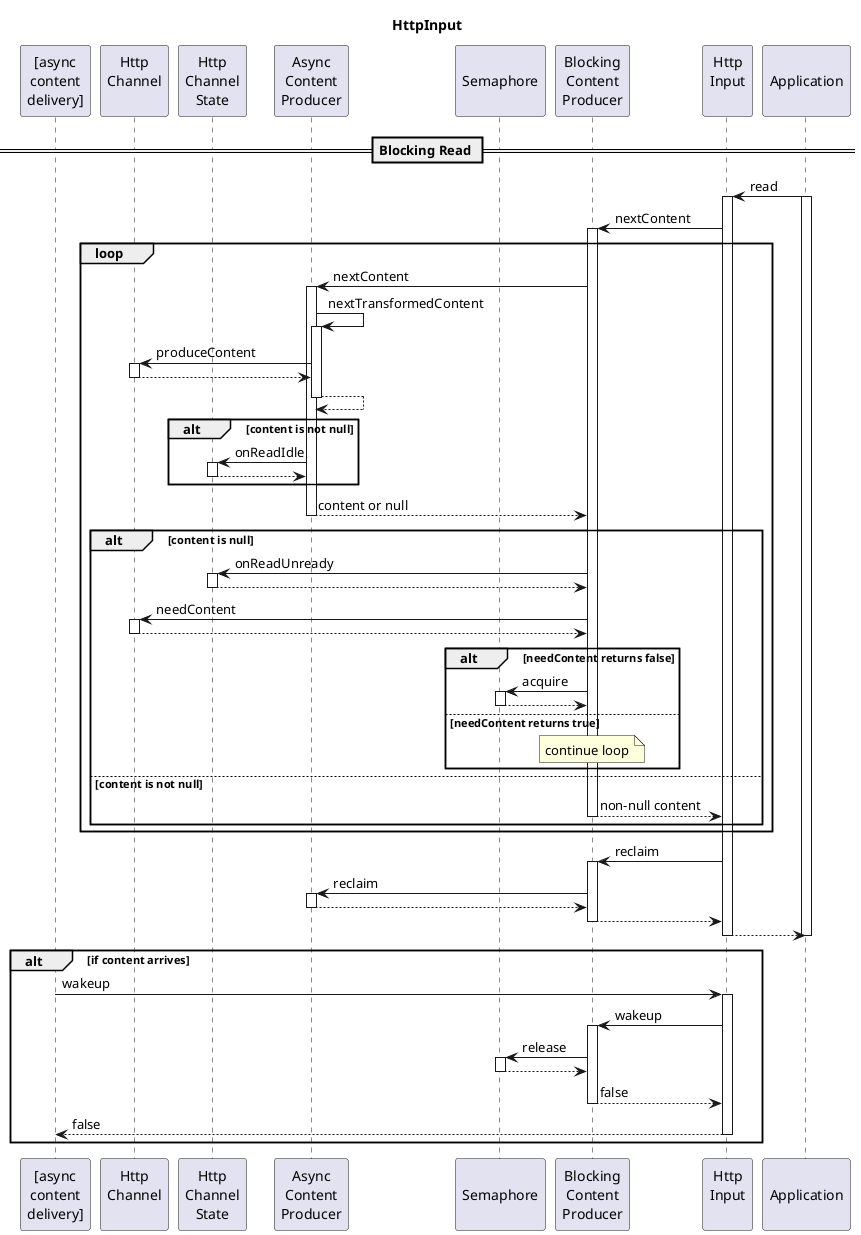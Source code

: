 @startuml
title "HttpInput"

participant AsyncContentDelivery as "[async\ncontent\ndelivery]"
participant HttpChannel as "Http\nChannel\n"
participant HttpChannelState as "Http\nChannel\nState"
participant AsyncContentProducer as "Async\nContent\nProducer"
participant Semaphore as "\nSemaphore\n"
participant BlockingContentProducer as "Blocking\nContent\nProducer"
participant HttpInput as "Http\nInput\n"
participant Application as "\nApplication\n"

autoactivate on

== Blocking Read ==

Application->HttpInput: read
activate Application
    HttpInput->BlockingContentProducer: nextContent
        loop
            BlockingContentProducer->AsyncContentProducer: nextContent
                AsyncContentProducer->AsyncContentProducer: nextTransformedContent
                    AsyncContentProducer->HttpChannel: produceContent
                    return
                return
                alt content is not null
                    AsyncContentProducer->HttpChannelState: onReadIdle
                    return
                end
            return content or null
            alt content is null
                BlockingContentProducer->HttpChannelState: onReadUnready
                return
                BlockingContentProducer->HttpChannel: needContent
                return
                alt needContent returns false
                    BlockingContentProducer->Semaphore: acquire
                    return
                else needContent returns true
                    note over BlockingContentProducer
                        continue loop
                    end note
                end
            else content is not null
                return non-null content
            end
        end
    ' return from BlockingContentProducer: nextContent
    HttpInput->BlockingContentProducer: reclaim
        BlockingContentProducer->AsyncContentProducer: reclaim
        return
    return
return
deactivate Application

alt if content arrives
    AsyncContentDelivery->HttpInput: wakeup
        HttpInput->BlockingContentProducer: wakeup
            BlockingContentProducer->Semaphore: release
            return
        return false
    return false
end
@enduml
